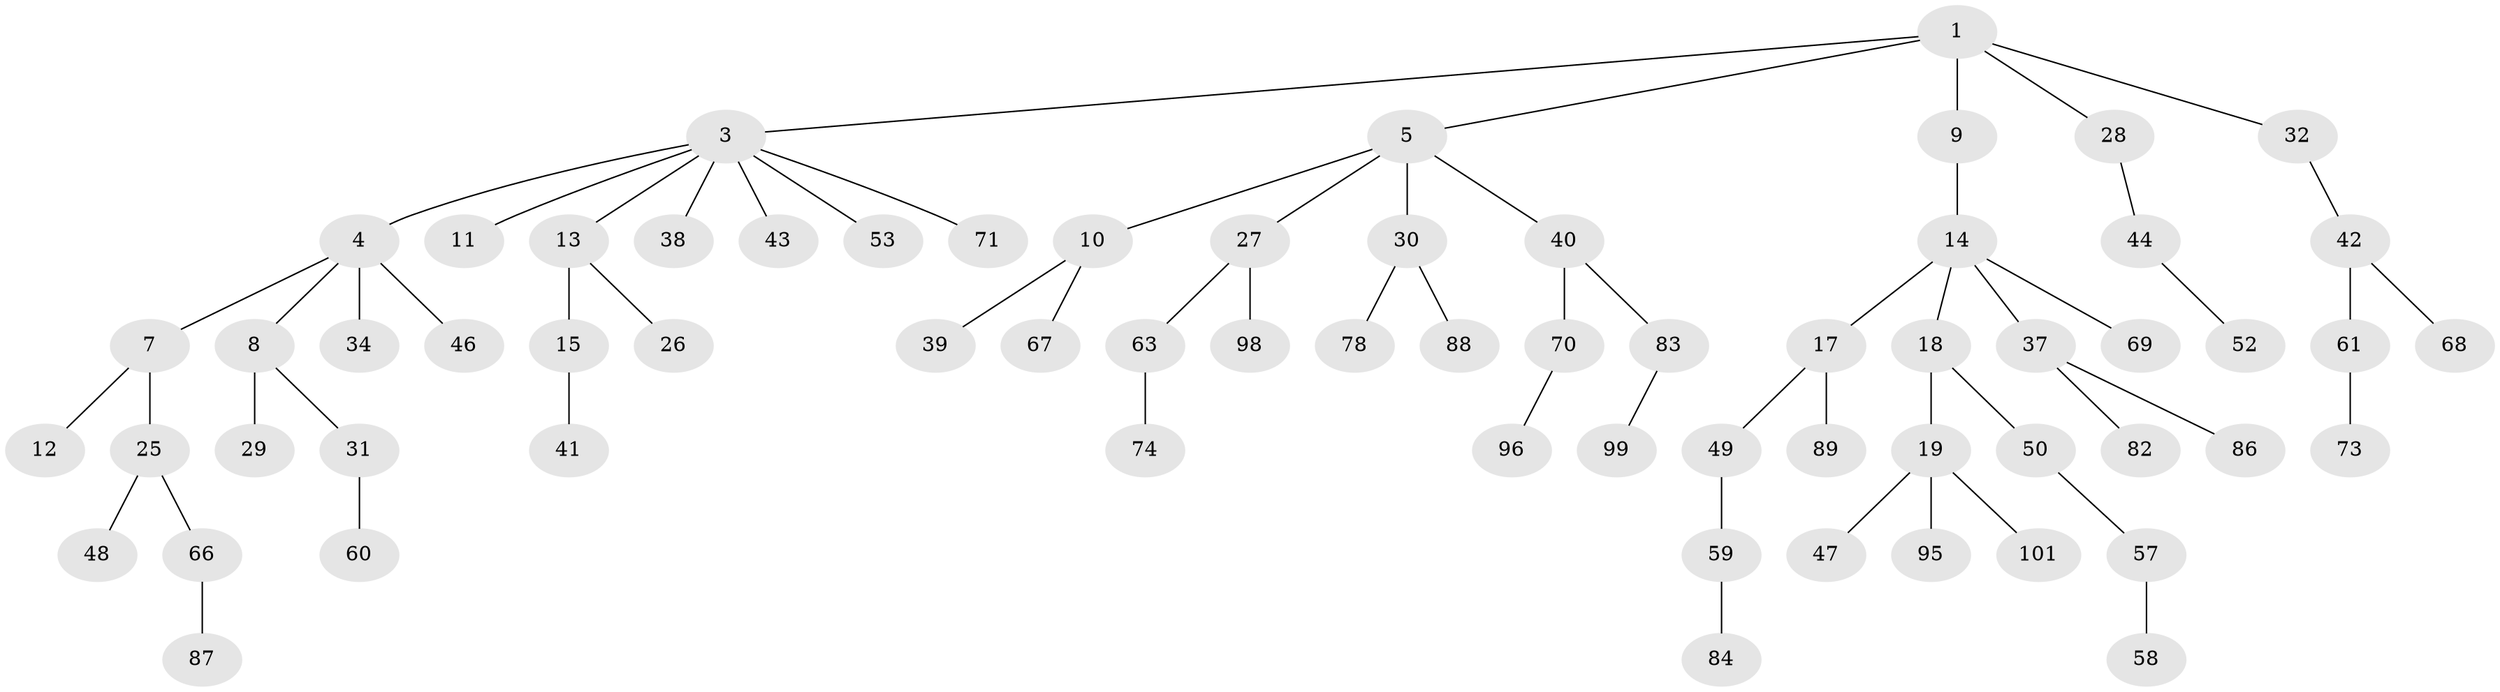// Generated by graph-tools (version 1.1) at 2025/24/03/03/25 07:24:06]
// undirected, 67 vertices, 66 edges
graph export_dot {
graph [start="1"]
  node [color=gray90,style=filled];
  1 [super="+2"];
  3 [super="+6"];
  4 [super="+23"];
  5 [super="+92"];
  7 [super="+36"];
  8 [super="+16"];
  9;
  10 [super="+90"];
  11 [super="+20"];
  12;
  13 [super="+75"];
  14 [super="+24"];
  15 [super="+22"];
  17 [super="+65"];
  18 [super="+21"];
  19 [super="+80"];
  25 [super="+45"];
  26 [super="+100"];
  27 [super="+33"];
  28;
  29 [super="+35"];
  30 [super="+76"];
  31;
  32;
  34 [super="+102"];
  37 [super="+85"];
  38;
  39 [super="+104"];
  40 [super="+64"];
  41;
  42 [super="+51"];
  43;
  44 [super="+54"];
  46 [super="+56"];
  47;
  48;
  49;
  50 [super="+77"];
  52 [super="+62"];
  53 [super="+55"];
  57 [super="+97"];
  58;
  59 [super="+79"];
  60 [super="+93"];
  61;
  63;
  66;
  67;
  68;
  69;
  70 [super="+103"];
  71 [super="+72"];
  73 [super="+81"];
  74;
  78;
  82 [super="+91"];
  83 [super="+94"];
  84;
  86;
  87;
  88;
  89;
  95;
  96;
  98;
  99;
  101;
  1 -- 3;
  1 -- 9;
  1 -- 28;
  1 -- 32;
  1 -- 5;
  3 -- 4;
  3 -- 11;
  3 -- 43;
  3 -- 71;
  3 -- 13;
  3 -- 53;
  3 -- 38;
  4 -- 7;
  4 -- 8;
  4 -- 34;
  4 -- 46;
  5 -- 10;
  5 -- 27;
  5 -- 30;
  5 -- 40;
  7 -- 12;
  7 -- 25;
  8 -- 29;
  8 -- 31;
  9 -- 14;
  10 -- 39;
  10 -- 67;
  13 -- 15;
  13 -- 26;
  14 -- 17;
  14 -- 18;
  14 -- 69;
  14 -- 37;
  15 -- 41;
  17 -- 49;
  17 -- 89;
  18 -- 19;
  18 -- 50;
  19 -- 47;
  19 -- 95;
  19 -- 101;
  25 -- 48;
  25 -- 66;
  27 -- 98;
  27 -- 63;
  28 -- 44;
  30 -- 78;
  30 -- 88;
  31 -- 60;
  32 -- 42;
  37 -- 82;
  37 -- 86;
  40 -- 83;
  40 -- 70;
  42 -- 68;
  42 -- 61;
  44 -- 52;
  49 -- 59;
  50 -- 57;
  57 -- 58;
  59 -- 84;
  61 -- 73;
  63 -- 74;
  66 -- 87;
  70 -- 96;
  83 -- 99;
}
